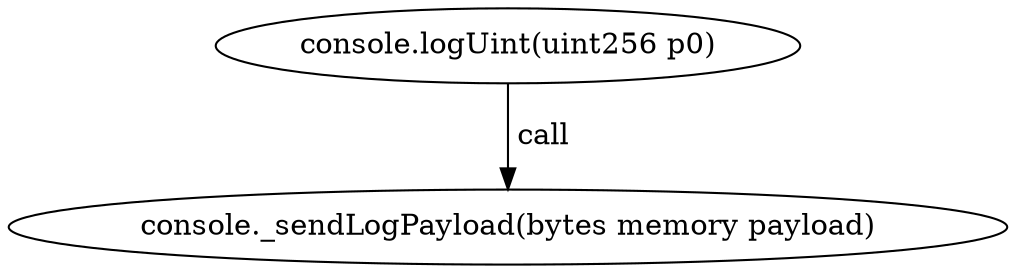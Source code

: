 digraph "" {
	graph [bb="0,0,413.08,124.8"];
	node [label="\N"];
	"console.logUint(uint256 p0)"	 [height=0.5,
		pos="206.54,106.8",
		width=3.3463];
	"console._sendLogPayload(bytes memory payload)"	 [height=0.5,
		pos="206.54,18",
		width=5.7372];
	"console.logUint(uint256 p0)" -> "console._sendLogPayload(bytes memory payload)" [key=call,
	label=" call",
	lp="218.39,62.4",
	pos="e,206.54,36.072 206.54,88.401 206.54,76.295 206.54,60.208 206.54,46.467"];
}
digraph "" {
	graph [bb="0,0,413.08,124.8"];
	node [label="\N"];
	"console.logUint(uint256 p0)"	 [height=0.5,
		pos="206.54,106.8",
		width=3.3463];
	"console._sendLogPayload(bytes memory payload)"	 [height=0.5,
		pos="206.54,18",
		width=5.7372];
	"console.logUint(uint256 p0)" -> "console._sendLogPayload(bytes memory payload)" [key=call,
	label=" call",
	lp="218.39,62.4",
	pos="e,206.54,36.072 206.54,88.401 206.54,76.295 206.54,60.208 206.54,46.467"];
}
